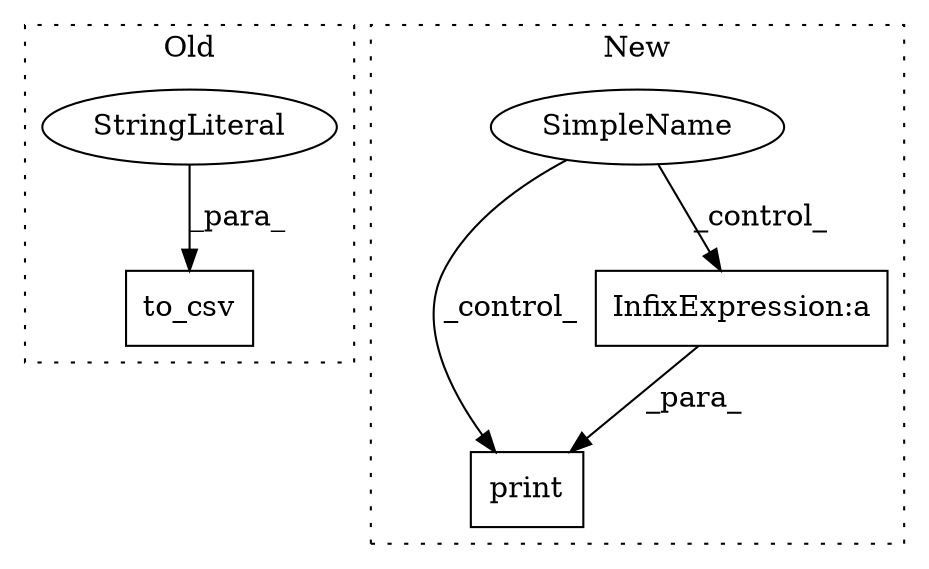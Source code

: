 digraph G {
subgraph cluster0 {
1 [label="to_csv" a="32" s="3689,3724" l="7,1" shape="box"];
3 [label="StringLiteral" a="45" s="3714" l="4" shape="ellipse"];
label = "Old";
style="dotted";
}
subgraph cluster1 {
2 [label="print" a="32" s="4029,4080" l="6,1" shape="box"];
4 [label="InfixExpression:a" a="27" s="4072" l="3" shape="box"];
5 [label="SimpleName" a="42" s="" l="" shape="ellipse"];
label = "New";
style="dotted";
}
3 -> 1 [label="_para_"];
4 -> 2 [label="_para_"];
5 -> 2 [label="_control_"];
5 -> 4 [label="_control_"];
}